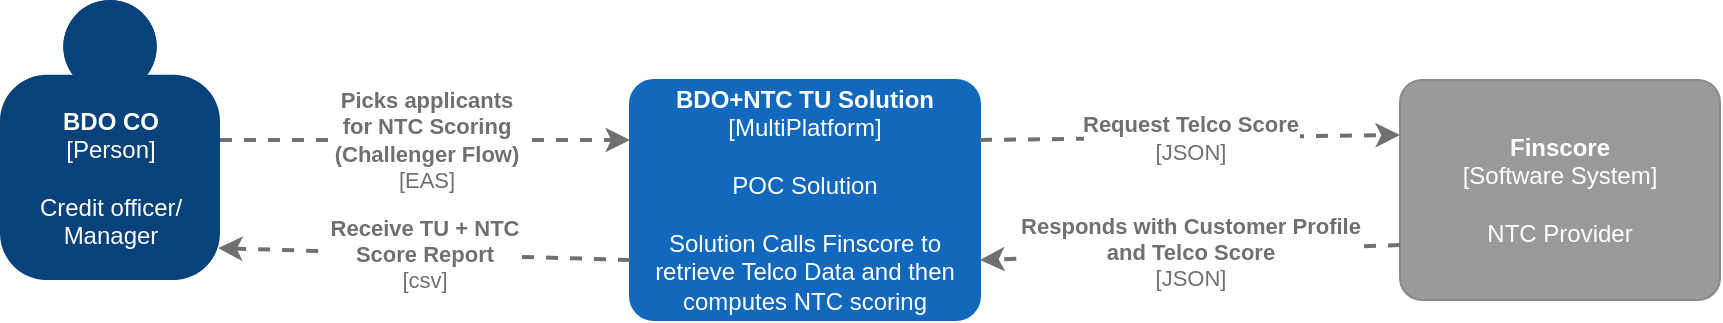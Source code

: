 <mxfile version="13.6.9" type="github" pages="3">
  <diagram id="BH5cA6w0LtP4S3J9wWy8" name="Context Diagram">
    <mxGraphModel dx="1952" dy="479" grid="1" gridSize="10" guides="1" tooltips="1" connect="1" arrows="1" fold="1" page="1" pageScale="1" pageWidth="850" pageHeight="1100" math="0" shadow="0">
      <root>
        <mxCell id="0" />
        <mxCell id="1" parent="0" />
        <object placeholders="1" c4Name="BDO CO" c4Type="Person" c4Description="Credit officer/&#xa;Manager" label="&lt;b&gt;%c4Name%&lt;/b&gt;&lt;div&gt;[%c4Type%]&lt;/div&gt;&lt;br&gt;&lt;div&gt;%c4Description%&lt;/div&gt;" id="Vh95pBZR6eIjPIwUwSS7-1">
          <mxCell style="html=1;dashed=0;whitespace=wrap;fillColor=#08427b;strokeColor=none;fontColor=#ffffff;shape=mxgraph.c4.person;align=center;metaEdit=1;points=[[0.5,0,0],[1,0.5,0],[1,0.75,0],[0.75,1,0],[0.5,1,0],[0.25,1,0],[0,0.75,0],[0,0.5,0]];metaData={&quot;c4Type&quot;:{&quot;editable&quot;:false}};direction=east;" parent="1" vertex="1">
            <mxGeometry x="-40" y="250" width="110.0" height="140" as="geometry" />
          </mxCell>
        </object>
        <object placeholders="1" c4Name="BDO+NTC TU Solution" c4Description="POC Solution &#xa;&#xa;Solution Calls Finscore to retrieve Telco Data and then computes NTC scoring" label="&lt;b&gt;%c4Name%&lt;/b&gt;&lt;div&gt;[%c4Type%]&lt;/div&gt;&lt;br&gt;&lt;div&gt;%c4Description%&lt;/div&gt;" c4Type="MultiPlatform" id="Vh95pBZR6eIjPIwUwSS7-10">
          <mxCell style="rounded=1;whiteSpace=wrap;html=1;labelBackgroundColor=none;fillColor=#1168BD;fontColor=#ffffff;align=center;arcSize=10;strokeColor=#1168BD;metaEdit=1;metaData={&quot;c4Type&quot;:{&quot;editable&quot;:false}};points=[[0.25,0,0],[0.5,0,0],[0.75,0,0],[1,0.25,0],[1,0.5,0],[1,0.75,0],[0.75,1,0],[0.5,1,0],[0.25,1,0],[0,0.75,0],[0,0.5,0],[0,0.25,0]];" parent="1" vertex="1">
            <mxGeometry x="275" y="290" width="175" height="120" as="geometry" />
          </mxCell>
        </object>
        <object placeholders="1" c4Type="Relationship" c4Technology="EAS" c4Description="Picks applicants&#xa;for NTC Scoring&#xa;(Challenger Flow)" label="&lt;div style=&quot;text-align: left&quot;&gt;&lt;div style=&quot;text-align: center&quot;&gt;&lt;b&gt;%c4Description%&lt;/b&gt;&lt;/div&gt;&lt;div style=&quot;text-align: center&quot;&gt;[%c4Technology%]&lt;/div&gt;&lt;/div&gt;" id="Vh95pBZR6eIjPIwUwSS7-11">
          <mxCell style="edgeStyle=none;rounded=0;html=1;jettySize=auto;orthogonalLoop=1;strokeColor=#707070;strokeWidth=2;fontColor=#707070;jumpStyle=none;dashed=1;metaEdit=1;metaData={&quot;c4Type&quot;:{&quot;editable&quot;:false}};entryX=0;entryY=0.25;entryDx=0;entryDy=0;entryPerimeter=0;exitX=1;exitY=0.5;exitDx=0;exitDy=0;exitPerimeter=0;" parent="1" source="Vh95pBZR6eIjPIwUwSS7-1" target="Vh95pBZR6eIjPIwUwSS7-10" edge="1">
            <mxGeometry width="160" relative="1" as="geometry">
              <mxPoint x="80" y="190" as="sourcePoint" />
              <mxPoint x="740" y="200" as="targetPoint" />
            </mxGeometry>
          </mxCell>
        </object>
        <object placeholders="1" c4Name="Finscore" c4Type="Software System" c4Description="NTC Provider" label="&lt;b&gt;%c4Name%&lt;/b&gt;&lt;div&gt;[%c4Type%]&lt;/div&gt;&lt;br&gt;&lt;div&gt;%c4Description%&lt;/div&gt;" id="Vh95pBZR6eIjPIwUwSS7-12">
          <mxCell style="rounded=1;whiteSpace=wrap;html=1;labelBackgroundColor=none;fillColor=#999999;fontColor=#ffffff;align=center;arcSize=10;strokeColor=#8A8A8A;metaEdit=1;metaData={&quot;c4Type&quot;:{&quot;editable&quot;:false}};points=[[0.25,0,0],[0.5,0,0],[0.75,0,0],[1,0.25,0],[1,0.5,0],[1,0.75,0],[0.75,1,0],[0.5,1,0],[0.25,1,0],[0,0.75,0],[0,0.5,0],[0,0.25,0]];" parent="1" vertex="1">
            <mxGeometry x="660" y="290" width="160" height="110.0" as="geometry" />
          </mxCell>
        </object>
        <object placeholders="1" c4Type="Relationship" c4Technology="JSON" c4Description="Request Telco Score" label="&lt;div style=&quot;text-align: left&quot;&gt;&lt;div style=&quot;text-align: center&quot;&gt;&lt;b&gt;%c4Description%&lt;/b&gt;&lt;/div&gt;&lt;div style=&quot;text-align: center&quot;&gt;[%c4Technology%]&lt;/div&gt;&lt;/div&gt;" id="Vh95pBZR6eIjPIwUwSS7-13">
          <mxCell style="edgeStyle=none;rounded=0;html=1;entryX=0;entryY=0.25;jettySize=auto;orthogonalLoop=1;strokeColor=#707070;strokeWidth=2;fontColor=#707070;jumpStyle=none;dashed=1;metaEdit=1;metaData={&quot;c4Type&quot;:{&quot;editable&quot;:false}};exitX=1;exitY=0.25;exitDx=0;exitDy=0;exitPerimeter=0;entryDx=0;entryDy=0;entryPerimeter=0;" parent="1" source="Vh95pBZR6eIjPIwUwSS7-10" target="Vh95pBZR6eIjPIwUwSS7-12" edge="1">
            <mxGeometry width="160" relative="1" as="geometry">
              <mxPoint x="350" y="260" as="sourcePoint" />
              <mxPoint x="510" y="260" as="targetPoint" />
            </mxGeometry>
          </mxCell>
        </object>
        <object placeholders="1" c4Type="Relationship" c4Technology="JSON" c4Description="Responds with Customer Profile&#xa;and Telco Score" label="&lt;div style=&quot;text-align: left&quot;&gt;&lt;div style=&quot;text-align: center&quot;&gt;&lt;b&gt;%c4Description%&lt;/b&gt;&lt;/div&gt;&lt;div style=&quot;text-align: center&quot;&gt;[%c4Technology%]&lt;/div&gt;&lt;/div&gt;" id="Vh95pBZR6eIjPIwUwSS7-15">
          <mxCell style="edgeStyle=none;rounded=0;html=1;entryX=1;entryY=0.75;jettySize=auto;orthogonalLoop=1;strokeColor=#707070;strokeWidth=2;fontColor=#707070;jumpStyle=none;dashed=1;metaEdit=1;metaData={&quot;c4Type&quot;:{&quot;editable&quot;:false}};entryDx=0;entryDy=0;entryPerimeter=0;exitX=0;exitY=0.75;exitDx=0;exitDy=0;exitPerimeter=0;" parent="1" source="Vh95pBZR6eIjPIwUwSS7-12" target="Vh95pBZR6eIjPIwUwSS7-10" edge="1">
            <mxGeometry width="160" relative="1" as="geometry">
              <mxPoint x="470" y="430" as="sourcePoint" />
              <mxPoint x="630" y="430" as="targetPoint" />
            </mxGeometry>
          </mxCell>
        </object>
        <object placeholders="1" c4Type="Relationship" c4Technology="csv" c4Description="Receive TU + NTC &#xa;Score Report" label="&lt;div style=&quot;text-align: left&quot;&gt;&lt;div style=&quot;text-align: center&quot;&gt;&lt;b&gt;%c4Description%&lt;/b&gt;&lt;/div&gt;&lt;div style=&quot;text-align: center&quot;&gt;[%c4Technology%]&lt;/div&gt;&lt;/div&gt;" id="Vh95pBZR6eIjPIwUwSS7-18">
          <mxCell style="edgeStyle=none;rounded=0;html=1;jettySize=auto;orthogonalLoop=1;strokeColor=#707070;strokeWidth=2;fontColor=#707070;jumpStyle=none;dashed=1;metaEdit=1;metaData={&quot;c4Type&quot;:{&quot;editable&quot;:false}};exitX=0;exitY=0.75;exitDx=0;exitDy=0;exitPerimeter=0;entryX=0.991;entryY=0.886;entryDx=0;entryDy=0;entryPerimeter=0;" parent="1" source="Vh95pBZR6eIjPIwUwSS7-10" target="Vh95pBZR6eIjPIwUwSS7-1" edge="1">
            <mxGeometry width="160" relative="1" as="geometry">
              <mxPoint x="275" y="200" as="sourcePoint" />
              <mxPoint x="84" y="373" as="targetPoint" />
            </mxGeometry>
          </mxCell>
        </object>
      </root>
    </mxGraphModel>
  </diagram>
  <diagram id="3JzvzEZpqnBRMf7siP_C" name="LV1: POC Solution">
    <mxGraphModel dx="1952" dy="479" grid="1" gridSize="10" guides="1" tooltips="1" connect="1" arrows="1" fold="1" page="1" pageScale="1" pageWidth="850" pageHeight="1100" math="0" shadow="0">
      <root>
        <mxCell id="C4-EaQY84XGM-_Cztk2G-0" />
        <mxCell id="C4-EaQY84XGM-_Cztk2G-1" parent="C4-EaQY84XGM-_Cztk2G-0" />
        <object placeholders="1" c4Name="BDO+NTC TU Solution" c4Type="ExecutionEnvironment" c4Application="MultiPlatform" label="&lt;div style=&quot;text-align: left&quot;&gt;%c4Name%&lt;/div&gt;&lt;div style=&quot;text-align: left&quot;&gt;[%c4Application%]&lt;/div&gt;" id="nzLZ3cagwyuIo1zNmtQL-2">
          <mxCell style="rounded=1;whiteSpace=wrap;html=1;labelBackgroundColor=none;fillColor=#ffffff;fontColor=#000000;align=left;arcSize=5;strokeColor=#000000;verticalAlign=bottom;metaEdit=1;metaData={&quot;c4Type&quot;:{&quot;editable&quot;:false}};points=[[0.25,0,0],[0.5,0,0],[0.75,0,0],[1,0.25,0],[1,0.5,0],[1,0.75,0],[0.75,1,0],[0.5,1,0],[0.25,1,0],[0,0.75,0],[0,0.5,0],[0,0.25,0]];" vertex="1" parent="C4-EaQY84XGM-_Cztk2G-1">
            <mxGeometry x="-430" y="170" width="960" height="720" as="geometry" />
          </mxCell>
        </object>
        <object placeholders="1" c4Name="BDO CO" c4Type="Person" c4Description="Credit officer/&#xa;Manager" label="&lt;b&gt;%c4Name%&lt;/b&gt;&lt;div&gt;[%c4Type%]&lt;/div&gt;&lt;br&gt;&lt;div&gt;%c4Description%&lt;/div&gt;" id="pIWsOus6h0tc_C34B-zO-0">
          <mxCell style="html=1;dashed=0;whitespace=wrap;fillColor=#08427b;strokeColor=none;fontColor=#ffffff;shape=mxgraph.c4.person;align=center;metaEdit=1;points=[[0.5,0,0],[1,0.5,0],[1,0.75,0],[0.75,1,0],[0.5,1,0],[0.25,1,0],[0,0.75,0],[0,0.5,0]];metaData={&quot;c4Type&quot;:{&quot;editable&quot;:false}};direction=east;" parent="C4-EaQY84XGM-_Cztk2G-1" vertex="1">
            <mxGeometry x="-245" y="10" width="110.0" height="140" as="geometry" />
          </mxCell>
        </object>
        <object placeholders="1" c4Name="Finscore" c4Type="Software System" c4Description="NTC Provider" label="&lt;b&gt;%c4Name%&lt;/b&gt;&lt;div&gt;[%c4Type%]&lt;/div&gt;&lt;br&gt;&lt;div&gt;%c4Description%&lt;/div&gt;" id="pIWsOus6h0tc_C34B-zO-3">
          <mxCell style="rounded=1;whiteSpace=wrap;html=1;labelBackgroundColor=none;fillColor=#999999;fontColor=#ffffff;align=center;arcSize=10;strokeColor=#8A8A8A;metaEdit=1;metaData={&quot;c4Type&quot;:{&quot;editable&quot;:false}};points=[[0.25,0,0],[0.5,0,0],[0.75,0,0],[1,0.25,0],[1,0.5,0],[1,0.75,0],[0.75,1,0],[0.5,1,0],[0.25,1,0],[0,0.75,0],[0,0.5,0],[0,0.25,0]];" parent="C4-EaQY84XGM-_Cztk2G-1" vertex="1">
            <mxGeometry x="730" y="700" width="160" height="110.0" as="geometry" />
          </mxCell>
        </object>
        <object placeholders="1" c4Type="Relationship" c4Technology="JSON" c4Description="Request Telco Score" label="&lt;div style=&quot;text-align: left&quot;&gt;&lt;div style=&quot;text-align: center&quot;&gt;&lt;b&gt;%c4Description%&lt;/b&gt;&lt;/div&gt;&lt;div style=&quot;text-align: center&quot;&gt;[%c4Technology%]&lt;/div&gt;&lt;/div&gt;" id="pIWsOus6h0tc_C34B-zO-4">
          <mxCell style="edgeStyle=none;rounded=0;html=1;entryX=0;entryY=0.5;jettySize=auto;orthogonalLoop=1;strokeColor=#707070;strokeWidth=2;fontColor=#707070;jumpStyle=none;dashed=1;metaEdit=1;metaData={&quot;c4Type&quot;:{&quot;editable&quot;:false}};entryDx=0;entryDy=0;entryPerimeter=0;" parent="C4-EaQY84XGM-_Cztk2G-1" source="yr3kom9yvmXaBRXavayo-7" target="pIWsOus6h0tc_C34B-zO-3" edge="1">
            <mxGeometry width="160" relative="1" as="geometry">
              <mxPoint x="474.01" y="377.5" as="sourcePoint" />
              <mxPoint x="549.01" y="320" as="targetPoint" />
            </mxGeometry>
          </mxCell>
        </object>
        <object placeholders="1" c4Type="Relationship" c4Technology="JSON" c4Description="Responds with Customer Profile&#xa;and Telco Score" label="&lt;div style=&quot;text-align: left&quot;&gt;&lt;div style=&quot;text-align: center&quot;&gt;&lt;b&gt;%c4Description%&lt;/b&gt;&lt;/div&gt;&lt;div style=&quot;text-align: center&quot;&gt;[%c4Technology%]&lt;/div&gt;&lt;/div&gt;" id="pIWsOus6h0tc_C34B-zO-5">
          <mxCell style="edgeStyle=none;rounded=0;html=1;jettySize=auto;orthogonalLoop=1;strokeColor=#707070;strokeWidth=2;fontColor=#707070;jumpStyle=none;dashed=1;metaEdit=1;metaData={&quot;c4Type&quot;:{&quot;editable&quot;:false}};exitX=0.5;exitY=1;exitDx=0;exitDy=0;exitPerimeter=0;entryX=0.5;entryY=1;entryDx=0;entryDy=0;entryPerimeter=0;" parent="C4-EaQY84XGM-_Cztk2G-1" source="pIWsOus6h0tc_C34B-zO-3" target="yr3kom9yvmXaBRXavayo-7" edge="1">
            <mxGeometry width="160" relative="1" as="geometry">
              <mxPoint x="509.01" y="490" as="sourcePoint" />
              <mxPoint x="580" y="860" as="targetPoint" />
              <Array as="points">
                <mxPoint x="810" y="850" />
                <mxPoint x="620" y="850" />
                <mxPoint x="390" y="850" />
              </Array>
            </mxGeometry>
          </mxCell>
        </object>
        <object placeholders="1" c4Type="Relationship" c4Technology="csv" c4Description="Receive TU + NTC &#xa;Score Report&#xa;(MVP) via SFTP&#xa;(MDP) via e-mail" label="&lt;div style=&quot;text-align: left&quot;&gt;&lt;div style=&quot;text-align: center&quot;&gt;&lt;b&gt;%c4Description%&lt;/b&gt;&lt;/div&gt;&lt;div style=&quot;text-align: center&quot;&gt;[%c4Technology%]&lt;/div&gt;&lt;/div&gt;" id="pIWsOus6h0tc_C34B-zO-6">
          <mxCell style="edgeStyle=none;rounded=0;html=1;jettySize=auto;orthogonalLoop=1;strokeColor=#707070;strokeWidth=2;fontColor=#707070;jumpStyle=none;dashed=1;metaEdit=1;metaData={&quot;c4Type&quot;:{&quot;editable&quot;:false}};entryX=1;entryY=0.75;entryDx=0;entryDy=0;entryPerimeter=0;exitX=0.463;exitY=-0.027;exitDx=0;exitDy=0;exitPerimeter=0;" parent="C4-EaQY84XGM-_Cztk2G-1" target="pIWsOus6h0tc_C34B-zO-0" edge="1" source="zeYGUaGAYU4Li65jAoAv-0">
            <mxGeometry width="160" relative="1" as="geometry">
              <mxPoint x="719.01" y="290" as="sourcePoint" />
              <mxPoint x="320" y="300.02" as="targetPoint" />
              <Array as="points">
                <mxPoint x="124" y="115" />
              </Array>
            </mxGeometry>
          </mxCell>
        </object>
        <object placeholders="1" c4Name="EAS" c4Type="Software System" c4Description="TU Legacy Platform used by BDO" label="&lt;b&gt;%c4Name%&lt;/b&gt;&lt;div&gt;[%c4Type%]&lt;/div&gt;&lt;br&gt;&lt;div&gt;%c4Description%&lt;/div&gt;" id="pIWsOus6h0tc_C34B-zO-13">
          <mxCell style="rounded=1;whiteSpace=wrap;html=1;labelBackgroundColor=none;fillColor=#1168BD;fontColor=#ffffff;align=center;arcSize=10;strokeColor=#1168BD;metaEdit=1;metaData={&quot;c4Type&quot;:{&quot;editable&quot;:false}};points=[[0.25,0,0],[0.5,0,0],[0.75,0,0],[1,0.25,0],[1,0.5,0],[1,0.75,0],[0.75,1,0],[0.5,1,0],[0.25,1,0],[0,0.75,0],[0,0.5,0],[0,0.25,0]];" parent="C4-EaQY84XGM-_Cztk2G-1" vertex="1">
            <mxGeometry x="-270" y="440" width="160" height="110.0" as="geometry" />
          </mxCell>
        </object>
        <object placeholders="1" c4Type="Relationship" c4Technology="EAS COM Account" c4Description="(MVP)&#xa;Show applicants &#xa;from CO_REV Queue&#xa;&#xa;(MDP)&#xa;no flow" label="&lt;div style=&quot;text-align: left&quot;&gt;&lt;div style=&quot;text-align: center&quot;&gt;&lt;b&gt;%c4Description%&lt;/b&gt;&lt;/div&gt;&lt;div style=&quot;text-align: center&quot;&gt;[%c4Technology%]&lt;/div&gt;&lt;/div&gt;" id="yr3kom9yvmXaBRXavayo-0">
          <mxCell style="edgeStyle=none;rounded=0;html=1;entryX=0.5;entryY=1;jettySize=auto;orthogonalLoop=1;strokeColor=#707070;strokeWidth=2;fontColor=#707070;jumpStyle=none;dashed=1;metaEdit=1;metaData={&quot;c4Type&quot;:{&quot;editable&quot;:false}};entryDx=0;entryDy=0;entryPerimeter=0;exitX=0.5;exitY=0;exitDx=0;exitDy=0;exitPerimeter=0;" parent="C4-EaQY84XGM-_Cztk2G-1" source="pIWsOus6h0tc_C34B-zO-13" target="pIWsOus6h0tc_C34B-zO-0" edge="1">
            <mxGeometry width="160" relative="1" as="geometry">
              <mxPoint x="-290" y="320" as="sourcePoint" />
              <mxPoint x="170" y="230" as="targetPoint" />
              <Array as="points" />
            </mxGeometry>
          </mxCell>
        </object>
        <object placeholders="1" c4Type="Relationship" c4Technology="Challenger Flow" c4Description="(MVP)&#xa;Randomly pick applications &#xa;for NTC Scoring&#xa;&#xa;(MDP)&#xa;Use RPA to automate&#xa;applicant selection" label="&lt;div style=&quot;text-align: left&quot;&gt;&lt;div style=&quot;text-align: center&quot;&gt;&lt;b&gt;%c4Description%&lt;/b&gt;&lt;/div&gt;&lt;div style=&quot;text-align: center&quot;&gt;[%c4Technology%]&lt;/div&gt;&lt;/div&gt;" id="yr3kom9yvmXaBRXavayo-2">
          <mxCell style="edgeStyle=none;rounded=0;html=1;jettySize=auto;orthogonalLoop=1;strokeColor=#707070;strokeWidth=2;fontColor=#707070;jumpStyle=none;dashed=1;metaEdit=1;metaData={&quot;c4Type&quot;:{&quot;editable&quot;:false}};exitX=0;exitY=0.75;exitDx=0;exitDy=0;exitPerimeter=0;entryX=0;entryY=0.5;entryDx=0;entryDy=0;entryPerimeter=0;" parent="C4-EaQY84XGM-_Cztk2G-1" source="pIWsOus6h0tc_C34B-zO-0" target="pIWsOus6h0tc_C34B-zO-13" edge="1">
            <mxGeometry width="160" relative="1" as="geometry">
              <mxPoint x="10" y="250" as="sourcePoint" />
              <mxPoint x="-263" y="390" as="targetPoint" />
              <Array as="points">
                <mxPoint x="-330" y="115" />
                <mxPoint x="-330" y="495" />
              </Array>
            </mxGeometry>
          </mxCell>
        </object>
        <object placeholders="1" c4Type="Database" c4Technology="DataVault" c4Description="Reporting DB" label="%c4Type%&lt;div&gt;[Container:&amp;nbsp;%c4Technology%]&lt;/div&gt;&lt;br&gt;&lt;div&gt;%c4Description%&lt;/div&gt;" id="yr3kom9yvmXaBRXavayo-3">
          <mxCell style="shape=cylinder;whiteSpace=wrap;html=1;boundedLbl=1;rounded=0;labelBackgroundColor=none;fillColor=#438DD5;fontSize=12;fontColor=#ffffff;align=center;strokeColor=#3C7FC0;metaEdit=1;points=[[0.5,0,0],[1,0.25,0],[1,0.5,0],[1,0.75,0],[0.5,1,0],[0,0.75,0],[0,0.5,0],[0,0.25,0]];metaData={&quot;c4Type&quot;:{&quot;editable&quot;:false}};" parent="C4-EaQY84XGM-_Cztk2G-1" vertex="1">
            <mxGeometry x="-270" y="690" width="160" height="140" as="geometry" />
          </mxCell>
        </object>
        <object placeholders="1" c4Type="Relationship" c4Technology="SQL" c4Description="Write all applicants &#xa;from Cut into Queue" label="&lt;div style=&quot;text-align: left&quot;&gt;&lt;div style=&quot;text-align: center&quot;&gt;&lt;b&gt;%c4Description%&lt;/b&gt;&lt;/div&gt;&lt;div style=&quot;text-align: center&quot;&gt;[%c4Technology%]&lt;/div&gt;&lt;/div&gt;" id="yr3kom9yvmXaBRXavayo-4">
          <mxCell style="edgeStyle=none;rounded=0;html=1;entryX=0.5;entryY=0;jettySize=auto;orthogonalLoop=1;strokeColor=#707070;strokeWidth=2;fontColor=#707070;jumpStyle=none;dashed=1;metaEdit=1;metaData={&quot;c4Type&quot;:{&quot;editable&quot;:false}};entryDx=0;entryDy=0;entryPerimeter=0;" parent="C4-EaQY84XGM-_Cztk2G-1" target="yr3kom9yvmXaBRXavayo-3" edge="1">
            <mxGeometry width="160" relative="1" as="geometry">
              <mxPoint x="-190" y="540" as="sourcePoint" />
              <mxPoint x="-30" y="540" as="targetPoint" />
            </mxGeometry>
          </mxCell>
        </object>
        <object placeholders="1" c4Name="Extraction tool" c4Type="Container" c4Technology="what tech?" c4Description="Filter Applicants according to set rules and conditions" label="&lt;b&gt;%c4Name%&lt;/b&gt;&lt;div&gt;[%c4Type%: %c4Technology%]&lt;/div&gt;&lt;br&gt;&lt;div&gt;%c4Description%&lt;/div&gt;" id="yr3kom9yvmXaBRXavayo-5">
          <mxCell style="rounded=1;whiteSpace=wrap;html=1;labelBackgroundColor=none;fillColor=#85BBF0;fontColor=#ffffff;align=center;arcSize=10;strokeColor=#78A8D8;metaEdit=1;metaData={&quot;c4Type&quot;:{&quot;editable&quot;:false}};points=[[0.25,0,0],[0.5,0,0],[0.75,0,0],[1,0.25,0],[1,0.5,0],[1,0.75,0],[0.75,1,0],[0.5,1,0],[0.25,1,0],[0,0.75,0],[0,0.5,0],[0,0.25,0]];" parent="C4-EaQY84XGM-_Cztk2G-1" vertex="1">
            <mxGeometry x="50" y="700" width="160" height="110.0" as="geometry" />
          </mxCell>
        </object>
        <object placeholders="1" c4Type="Relationship" c4Technology="technology?" c4Description="Extract all applications &#xa;updated by COM &#xa;during the day&#xa;via Task Scheduler" label="&lt;div style=&quot;text-align: left&quot;&gt;&lt;div style=&quot;text-align: center&quot;&gt;&lt;b&gt;%c4Description%&lt;/b&gt;&lt;/div&gt;&lt;div style=&quot;text-align: center&quot;&gt;[%c4Technology%]&lt;/div&gt;&lt;/div&gt;" id="yr3kom9yvmXaBRXavayo-6">
          <mxCell style="edgeStyle=none;rounded=0;html=1;entryX=1;entryY=0.5;jettySize=auto;orthogonalLoop=1;strokeColor=#707070;strokeWidth=2;fontColor=#707070;jumpStyle=none;dashed=1;metaEdit=1;metaData={&quot;c4Type&quot;:{&quot;editable&quot;:false}};exitX=0.013;exitY=0.564;exitDx=0;exitDy=0;exitPerimeter=0;entryDx=0;entryDy=0;entryPerimeter=0;" parent="C4-EaQY84XGM-_Cztk2G-1" source="yr3kom9yvmXaBRXavayo-5" target="yr3kom9yvmXaBRXavayo-3" edge="1">
            <mxGeometry width="160" relative="1" as="geometry">
              <mxPoint x="-10" y="740" as="sourcePoint" />
              <mxPoint x="150" y="740" as="targetPoint" />
            </mxGeometry>
          </mxCell>
        </object>
        <object placeholders="1" c4Name="API Application" c4Type="Container" c4Technology="technology?" c4Description="Calls Finscore for Scoring " label="&lt;b&gt;%c4Name%&lt;/b&gt;&lt;div&gt;[%c4Type%: %c4Technology%]&lt;/div&gt;&lt;br&gt;&lt;div&gt;%c4Description%&lt;/div&gt;" id="yr3kom9yvmXaBRXavayo-7">
          <mxCell style="rounded=1;whiteSpace=wrap;html=1;labelBackgroundColor=none;fillColor=#85BBF0;fontColor=#ffffff;align=center;arcSize=10;strokeColor=#78A8D8;metaEdit=1;metaData={&quot;c4Type&quot;:{&quot;editable&quot;:false}};points=[[0.25,0,0],[0.5,0,0],[0.75,0,0],[1,0.25,0],[1,0.5,0],[1,0.75,0],[0.75,1,0],[0.5,1,0],[0.25,1,0],[0,0.75,0],[0,0.5,0],[0,0.25,0]];" parent="C4-EaQY84XGM-_Cztk2G-1" vertex="1">
            <mxGeometry x="310" y="700" width="160" height="110.0" as="geometry" />
          </mxCell>
        </object>
        <object placeholders="1" c4Name="Custom Service" c4Type="Container" c4Technology=".Net Service" c4Description="Custom tool for the NTC Solution Following Tasks:&#xa;MVP (must have)&#xa;1. Create Finscore Request&#xa;2. Parse Finscore Response&#xa;&#xa;&#xa;MVP&#xa;3. NTC ONLY Scoring Matrix (Paolo)&#xa;&#xa;MDP-FULL&#xa;3. NTC ONLY Scoring Matrix (Paolo)&#xa;4. Re-run EAS-BDO Scoring Matrix &#xa;5. Re-run EAS-BDO GMI derivation&#xa;6. Re-run EAS-BDO max CL" label="&lt;b&gt;%c4Name%&lt;/b&gt;&lt;div&gt;[%c4Type%: %c4Technology%]&lt;/div&gt;&lt;br&gt;&lt;div&gt;%c4Description%&lt;/div&gt;" id="yr3kom9yvmXaBRXavayo-8">
          <mxCell style="rounded=1;whiteSpace=wrap;html=1;labelBackgroundColor=none;fillColor=#85BBF0;fontColor=#ffffff;align=center;arcSize=10;strokeColor=#78A8D8;metaEdit=1;metaData={&quot;c4Type&quot;:{&quot;editable&quot;:false}};points=[[0.25,0,0],[0.5,0,0],[0.75,0,0],[1,0.25,0],[1,0.5,0],[1,0.75,0],[0.75,1,0],[0.5,1,0],[0.25,1,0],[0,0.75,0],[0,0.5,0],[0,0.25,0]];" parent="C4-EaQY84XGM-_Cztk2G-1" vertex="1">
            <mxGeometry x="-10" y="420" width="280" height="190" as="geometry" />
          </mxCell>
        </object>
        <object placeholders="1" c4Type="Relationship" c4Technology="JSON/HTTPS" c4Description="Makes Api Calls to" label="&lt;div style=&quot;text-align: left&quot;&gt;&lt;div style=&quot;text-align: center&quot;&gt;&lt;b&gt;%c4Description%&lt;/b&gt;&lt;/div&gt;&lt;div style=&quot;text-align: center&quot;&gt;[%c4Technology%]&lt;/div&gt;&lt;/div&gt;" id="yr3kom9yvmXaBRXavayo-9">
          <mxCell style="edgeStyle=none;rounded=0;html=1;entryX=0;entryY=0.5;jettySize=auto;orthogonalLoop=1;strokeColor=#707070;strokeWidth=2;fontColor=#707070;jumpStyle=none;dashed=1;metaEdit=1;metaData={&quot;c4Type&quot;:{&quot;editable&quot;:false}};entryDx=0;entryDy=0;entryPerimeter=0;exitX=0.5;exitY=1;exitDx=0;exitDy=0;exitPerimeter=0;" parent="C4-EaQY84XGM-_Cztk2G-1" target="yr3kom9yvmXaBRXavayo-7" edge="1" source="yr3kom9yvmXaBRXavayo-8">
            <mxGeometry x="-0.45" width="160" relative="1" as="geometry">
              <mxPoint x="40" y="604" as="sourcePoint" />
              <mxPoint x="619.01" y="740" as="targetPoint" />
              <Array as="points">
                <mxPoint x="130" y="640" />
                <mxPoint x="270" y="630" />
                <mxPoint x="270" y="700" />
                <mxPoint x="270" y="755" />
              </Array>
              <mxPoint as="offset" />
            </mxGeometry>
          </mxCell>
        </object>
        <object placeholders="1" c4Type="Relationship" c4Technology="what tech?" c4Description="Send Customer &#xa;Profile and Telco Score" label="&lt;div style=&quot;text-align: left&quot;&gt;&lt;div style=&quot;text-align: center&quot;&gt;&lt;b&gt;%c4Description%&lt;/b&gt;&lt;/div&gt;&lt;div style=&quot;text-align: center&quot;&gt;[%c4Technology%]&lt;/div&gt;&lt;/div&gt;" id="yr3kom9yvmXaBRXavayo-11">
          <mxCell style="edgeStyle=none;rounded=0;html=1;jettySize=auto;orthogonalLoop=1;strokeColor=#707070;strokeWidth=2;fontColor=#707070;jumpStyle=none;dashed=1;metaEdit=1;metaData={&quot;c4Type&quot;:{&quot;editable&quot;:false}};exitX=0.25;exitY=0;exitDx=0;exitDy=0;exitPerimeter=0;entryX=1;entryY=0.5;entryDx=0;entryDy=0;entryPerimeter=0;" parent="C4-EaQY84XGM-_Cztk2G-1" source="yr3kom9yvmXaBRXavayo-7" target="yr3kom9yvmXaBRXavayo-8" edge="1">
            <mxGeometry width="160" relative="1" as="geometry">
              <mxPoint x="409.01" y="700" as="sourcePoint" />
              <mxPoint x="200" y="620" as="targetPoint" />
              <Array as="points">
                <mxPoint x="350" y="670" />
                <mxPoint x="350" y="510" />
              </Array>
            </mxGeometry>
          </mxCell>
        </object>
        <object placeholders="1" c4Name="ETL Tool" c4Type="Container" c4Technology="technology?" c4Description="Consolidates the TU-NTC Score&#xa;Creates the report&#xa;Send the report to BDO custom DB&#xa;&#xa;MVP: NTC Score Only&#xa;MDP: NTC + BDO/EAS Score" label="&lt;b&gt;%c4Name%&lt;/b&gt;&lt;div&gt;[%c4Type%: %c4Technology%]&lt;/div&gt;&lt;br&gt;&lt;div&gt;%c4Description%&lt;/div&gt;" id="zeYGUaGAYU4Li65jAoAv-0">
          <mxCell style="rounded=1;whiteSpace=wrap;html=1;labelBackgroundColor=none;fillColor=#85BBF0;fontColor=#ffffff;align=center;arcSize=10;strokeColor=#78A8D8;metaEdit=1;metaData={&quot;c4Type&quot;:{&quot;editable&quot;:false}};points=[[0.25,0,0],[0.5,0,0],[0.75,0,0],[1,0.25,0],[1,0.5,0],[1,0.75,0],[0.75,1,0],[0.5,1,0],[0.25,1,0],[0,0.75,0],[0,0.5,0],[0,0.25,0]];" parent="C4-EaQY84XGM-_Cztk2G-1" vertex="1">
            <mxGeometry x="35" y="200" width="190" height="150" as="geometry" />
          </mxCell>
        </object>
        <object placeholders="1" c4Type="Relationship" c4Technology="technology?&#xa;" c4Description="Send filtered applicants " label="&lt;div style=&quot;text-align: left&quot;&gt;&lt;div style=&quot;text-align: center&quot;&gt;&lt;b&gt;%c4Description%&lt;/b&gt;&lt;/div&gt;&lt;div style=&quot;text-align: center&quot;&gt;[%c4Technology%]&lt;/div&gt;&lt;/div&gt;" id="zeYGUaGAYU4Li65jAoAv-3">
          <mxCell style="edgeStyle=none;rounded=0;html=1;jettySize=auto;orthogonalLoop=1;strokeColor=#707070;strokeWidth=2;fontColor=#707070;jumpStyle=none;dashed=1;metaEdit=1;metaData={&quot;c4Type&quot;:{&quot;editable&quot;:false}};exitX=0.5;exitY=0;exitDx=0;exitDy=0;exitPerimeter=0;entryX=0;entryY=0.5;entryDx=0;entryDy=0;entryPerimeter=0;" parent="C4-EaQY84XGM-_Cztk2G-1" source="yr3kom9yvmXaBRXavayo-5" target="yr3kom9yvmXaBRXavayo-8" edge="1">
            <mxGeometry x="0.209" width="160" relative="1" as="geometry">
              <mxPoint x="100" y="630" as="sourcePoint" />
              <mxPoint x="-70" y="570" as="targetPoint" />
              <Array as="points">
                <mxPoint x="130" y="680" />
                <mxPoint x="30" y="680" />
                <mxPoint x="-60" y="680" />
                <mxPoint x="-60" y="630" />
                <mxPoint x="-60" y="510" />
              </Array>
              <mxPoint as="offset" />
            </mxGeometry>
          </mxCell>
        </object>
        <object placeholders="1" c4Type="Relationship" c4Technology="technology?" c4Description="Retrieve NTC + EAS Score" label="&lt;div style=&quot;text-align: left&quot;&gt;&lt;div style=&quot;text-align: center&quot;&gt;&lt;b&gt;%c4Description%&lt;/b&gt;&lt;/div&gt;&lt;div style=&quot;text-align: center&quot;&gt;[%c4Technology%]&lt;/div&gt;&lt;/div&gt;" id="zeYGUaGAYU4Li65jAoAv-4">
          <mxCell style="edgeStyle=none;rounded=0;html=1;jettySize=auto;orthogonalLoop=1;strokeColor=#707070;strokeWidth=2;fontColor=#707070;jumpStyle=none;dashed=1;metaEdit=1;metaData={&quot;c4Type&quot;:{&quot;editable&quot;:false}};exitX=0.5;exitY=1;exitDx=0;exitDy=0;exitPerimeter=0;entryX=0.5;entryY=0;entryDx=0;entryDy=0;entryPerimeter=0;" parent="C4-EaQY84XGM-_Cztk2G-1" source="zeYGUaGAYU4Li65jAoAv-0" target="yr3kom9yvmXaBRXavayo-8" edge="1">
            <mxGeometry width="160" relative="1" as="geometry">
              <mxPoint x="40" y="370" as="sourcePoint" />
              <mxPoint x="330" y="400" as="targetPoint" />
            </mxGeometry>
          </mxCell>
        </object>
        <object placeholders="1" c4Type="Database" c4Technology="Custom DB" c4Description="BDO Custom DB" label="%c4Type%&lt;div&gt;[Container:&amp;nbsp;%c4Technology%]&lt;/div&gt;&lt;br&gt;&lt;div&gt;%c4Description%&lt;/div&gt;" id="a6fTp9Qx7tFYhd4DKS-t-2">
          <mxCell style="shape=cylinder;whiteSpace=wrap;html=1;boundedLbl=1;rounded=0;labelBackgroundColor=none;fillColor=#438DD5;fontSize=12;fontColor=#ffffff;align=center;strokeColor=#3C7FC0;metaEdit=1;points=[[0.5,0,0],[1,0.25,0],[1,0.5,0],[1,0.75,0],[0.5,1,0],[0,0.75,0],[0,0.5,0],[0,0.25,0]];metaData={&quot;c4Type&quot;:{&quot;editable&quot;:false}};" vertex="1" parent="C4-EaQY84XGM-_Cztk2G-1">
            <mxGeometry x="360" y="205" width="160" height="140" as="geometry" />
          </mxCell>
        </object>
        <object placeholders="1" c4Type="Relationship" c4Technology="SQL" c4Description="Write NTC+TU&#xa;Scoring" label="&lt;div style=&quot;text-align: left&quot;&gt;&lt;div style=&quot;text-align: center&quot;&gt;&lt;b&gt;%c4Description%&lt;/b&gt;&lt;/div&gt;&lt;div style=&quot;text-align: center&quot;&gt;[%c4Technology%]&lt;/div&gt;&lt;/div&gt;" id="nzLZ3cagwyuIo1zNmtQL-1">
          <mxCell style="edgeStyle=none;rounded=0;html=1;jettySize=auto;orthogonalLoop=1;strokeColor=#707070;strokeWidth=2;fontColor=#707070;jumpStyle=none;dashed=1;metaEdit=1;metaData={&quot;c4Type&quot;:{&quot;editable&quot;:false}};entryX=0;entryY=0.5;entryDx=0;entryDy=0;entryPerimeter=0;" edge="1" parent="C4-EaQY84XGM-_Cztk2G-1" source="zeYGUaGAYU4Li65jAoAv-0" target="a6fTp9Qx7tFYhd4DKS-t-2">
            <mxGeometry width="160" relative="1" as="geometry">
              <mxPoint x="210" y="315" as="sourcePoint" />
              <mxPoint x="340" y="315" as="targetPoint" />
            </mxGeometry>
          </mxCell>
        </object>
      </root>
    </mxGraphModel>
  </diagram>
  <diagram id="ZKxUWZSnLDFVGz_a9ExP" name="LVL2:">
    <mxGraphModel dx="1102" dy="479" grid="1" gridSize="10" guides="1" tooltips="1" connect="1" arrows="1" fold="1" page="1" pageScale="1" pageWidth="850" pageHeight="1100" math="0" shadow="0">
      <root>
        <mxCell id="hT9_Gym_UWLrRdgtbFhu-0" />
        <mxCell id="hT9_Gym_UWLrRdgtbFhu-1" parent="hT9_Gym_UWLrRdgtbFhu-0" />
      </root>
    </mxGraphModel>
  </diagram>
</mxfile>
